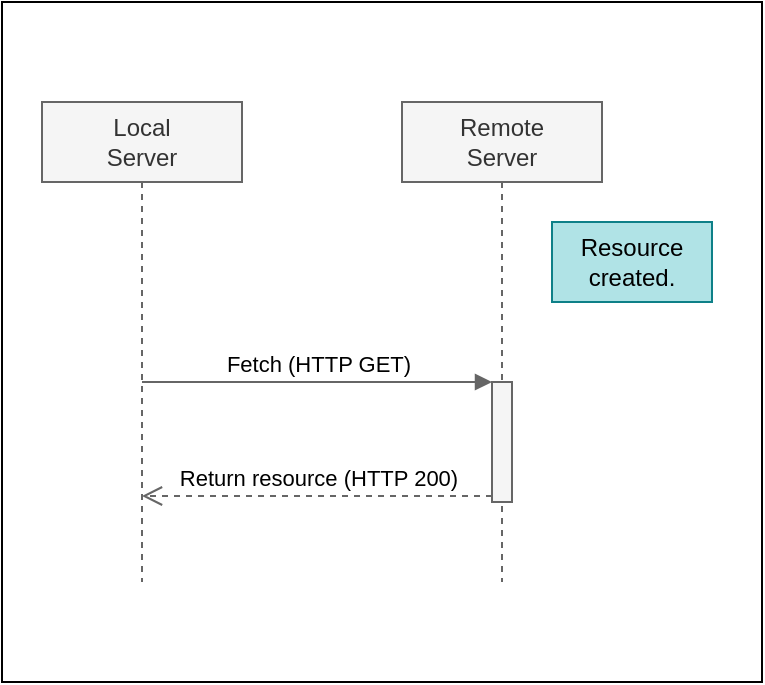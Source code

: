<mxfile>
    <diagram name="Fetch" id="QPxHfX_x04sE-Ow-UlVb">
        <mxGraphModel dx="1160" dy="778" grid="1" gridSize="10" guides="1" tooltips="1" connect="1" arrows="1" fold="1" page="1" pageScale="1" pageWidth="827" pageHeight="1169" background="#FFFFFF" math="0" shadow="0">
            <root>
                <mxCell id="6ujZ2PtzvDhvy63AlJKc-0"/>
                <mxCell id="6ujZ2PtzvDhvy63AlJKc-1" parent="6ujZ2PtzvDhvy63AlJKc-0"/>
                <mxCell id="JN7lyxFbwyB9rdm59-tr-0" value="" style="rounded=0;whiteSpace=wrap;html=1;fillColor=default;" parent="6ujZ2PtzvDhvy63AlJKc-1" vertex="1">
                    <mxGeometry x="50" y="30" width="380" height="340" as="geometry"/>
                </mxCell>
                <mxCell id="6ujZ2PtzvDhvy63AlJKc-9" value="Local&lt;br&gt;Server" style="shape=umlLifeline;perimeter=lifelinePerimeter;whiteSpace=wrap;html=1;container=1;collapsible=0;recursiveResize=0;outlineConnect=0;fontColor=#333333;fillColor=#f5f5f5;strokeColor=#666666;" parent="6ujZ2PtzvDhvy63AlJKc-1" vertex="1">
                    <mxGeometry x="70" y="80" width="100" height="240" as="geometry"/>
                </mxCell>
                <mxCell id="6ujZ2PtzvDhvy63AlJKc-10" value="Remote&lt;br&gt;Server" style="shape=umlLifeline;perimeter=lifelinePerimeter;whiteSpace=wrap;html=1;container=1;collapsible=0;recursiveResize=0;outlineConnect=0;fontColor=#333333;fillColor=#f5f5f5;strokeColor=#666666;" parent="6ujZ2PtzvDhvy63AlJKc-1" vertex="1">
                    <mxGeometry x="250" y="80" width="100" height="240" as="geometry"/>
                </mxCell>
                <mxCell id="6ujZ2PtzvDhvy63AlJKc-11" value="" style="html=1;points=[];perimeter=orthogonalPerimeter;fillColor=#f5f5f5;strokeColor=#666666;fontColor=#333333;" parent="6ujZ2PtzvDhvy63AlJKc-10" vertex="1">
                    <mxGeometry x="45" y="140" width="10" height="60" as="geometry"/>
                </mxCell>
                <mxCell id="6ujZ2PtzvDhvy63AlJKc-12" value="Fetch (HTTP GET)" style="html=1;verticalAlign=bottom;endArrow=block;entryX=0;entryY=0;fillColor=#f5f5f5;strokeColor=#666666;" parent="6ujZ2PtzvDhvy63AlJKc-1" source="6ujZ2PtzvDhvy63AlJKc-9" target="6ujZ2PtzvDhvy63AlJKc-11" edge="1">
                    <mxGeometry relative="1" as="geometry">
                        <mxPoint x="54.667" y="220" as="sourcePoint"/>
                    </mxGeometry>
                </mxCell>
                <mxCell id="6ujZ2PtzvDhvy63AlJKc-13" value="Return resource (HTTP 200)" style="html=1;verticalAlign=bottom;endArrow=open;dashed=1;endSize=8;exitX=0;exitY=0.95;fillColor=#f5f5f5;strokeColor=#666666;" parent="6ujZ2PtzvDhvy63AlJKc-1" source="6ujZ2PtzvDhvy63AlJKc-11" target="6ujZ2PtzvDhvy63AlJKc-9" edge="1">
                    <mxGeometry relative="1" as="geometry">
                        <mxPoint x="54.667" y="277" as="targetPoint"/>
                    </mxGeometry>
                </mxCell>
                <mxCell id="6ujZ2PtzvDhvy63AlJKc-20" value="Resource&lt;br&gt;created." style="text;html=1;strokeColor=#0e8088;fillColor=#b0e3e6;align=center;verticalAlign=middle;whiteSpace=wrap;rounded=0;" parent="6ujZ2PtzvDhvy63AlJKc-1" vertex="1">
                    <mxGeometry x="325" y="140" width="80" height="40" as="geometry"/>
                </mxCell>
            </root>
        </mxGraphModel>
    </diagram>
</mxfile>
